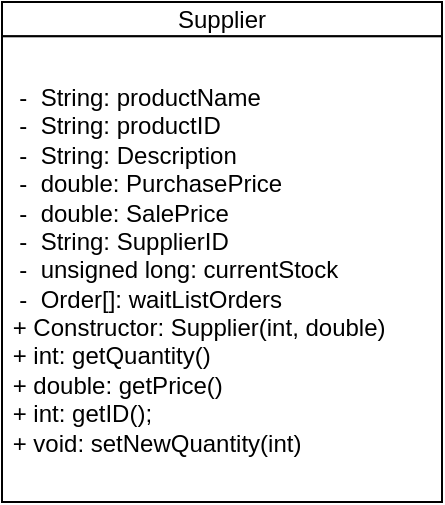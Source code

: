 <mxfile version="12.7.4" type="github">
  <diagram id="CLRaHryyYa0xOvTVhCor" name="Page-1">
    <mxGraphModel dx="706" dy="446" grid="1" gridSize="10" guides="1" tooltips="1" connect="1" arrows="1" fold="1" page="1" pageScale="1" pageWidth="850" pageHeight="1100" math="0" shadow="0">
      <root>
        <mxCell id="0" />
        <mxCell id="1" parent="0" />
        <mxCell id="xvll8Nh_N9pdd9aSw5_w-8" value="-" style="group" parent="1" vertex="1" connectable="0">
          <mxGeometry x="220" y="80" width="220" height="250" as="geometry" />
        </mxCell>
        <mxCell id="xvll8Nh_N9pdd9aSw5_w-6" value="Supplier" style="text;html=1;align=center;verticalAlign=middle;whiteSpace=wrap;rounded=0;strokeColor=#000000;fillColor=#ffffff;" parent="xvll8Nh_N9pdd9aSw5_w-8" vertex="1">
          <mxGeometry width="220.0" height="17.157" as="geometry" />
        </mxCell>
        <mxCell id="xvll8Nh_N9pdd9aSw5_w-7" value="&amp;nbsp; -&amp;nbsp; String: productName&lt;br&gt;&amp;nbsp; -&amp;nbsp; String: productID&lt;br&gt;&amp;nbsp; -&amp;nbsp; String: Description&lt;br&gt;&amp;nbsp; -&amp;nbsp; double: PurchasePrice&lt;br&gt;&amp;nbsp; -&amp;nbsp; double: SalePrice&lt;br&gt;&amp;nbsp; -&amp;nbsp; String: SupplierID&lt;br&gt;&amp;nbsp; -&amp;nbsp; unsigned long: currentStock&lt;br&gt;&amp;nbsp; -&amp;nbsp; Order[]: waitListOrders&lt;br&gt;&amp;nbsp;+ Constructor: Supplier(int, double)&lt;br&gt;&amp;nbsp;+ int: getQuantity()&lt;br&gt;&amp;nbsp;+ double: getPrice()&lt;br&gt;&amp;nbsp;+ int: getID();&lt;br&gt;&amp;nbsp;+ void: setNewQuantity(int)" style="text;html=1;align=left;verticalAlign=middle;whiteSpace=wrap;rounded=0;strokeColor=#000000;fillColor=#ffffff;" parent="xvll8Nh_N9pdd9aSw5_w-8" vertex="1">
          <mxGeometry y="17.155" width="220.0" height="232.845" as="geometry" />
        </mxCell>
      </root>
    </mxGraphModel>
  </diagram>
</mxfile>
